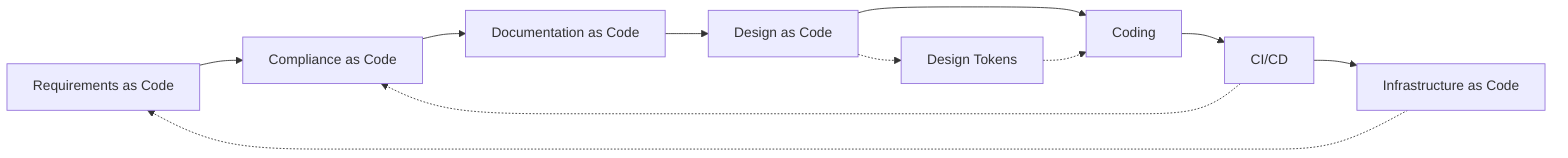 graph LR
    A[Requirements as Code]:::kv-primary --> B[Compliance as Code]:::kv-highlight
    B --> C[Documentation as Code]:::kv-highlight
    C --> D[Design as Code]:::kv-accent
    D --> E[Coding]:::kv-accent
    E --> F[CI/CD]:::kv-accent
    F --> G[Infrastructure as Code]:::kv-primary

    D -.-> H[Design Tokens]:::kv-pattern
    H -.-> E

    G -.-> A
    F -.-> B